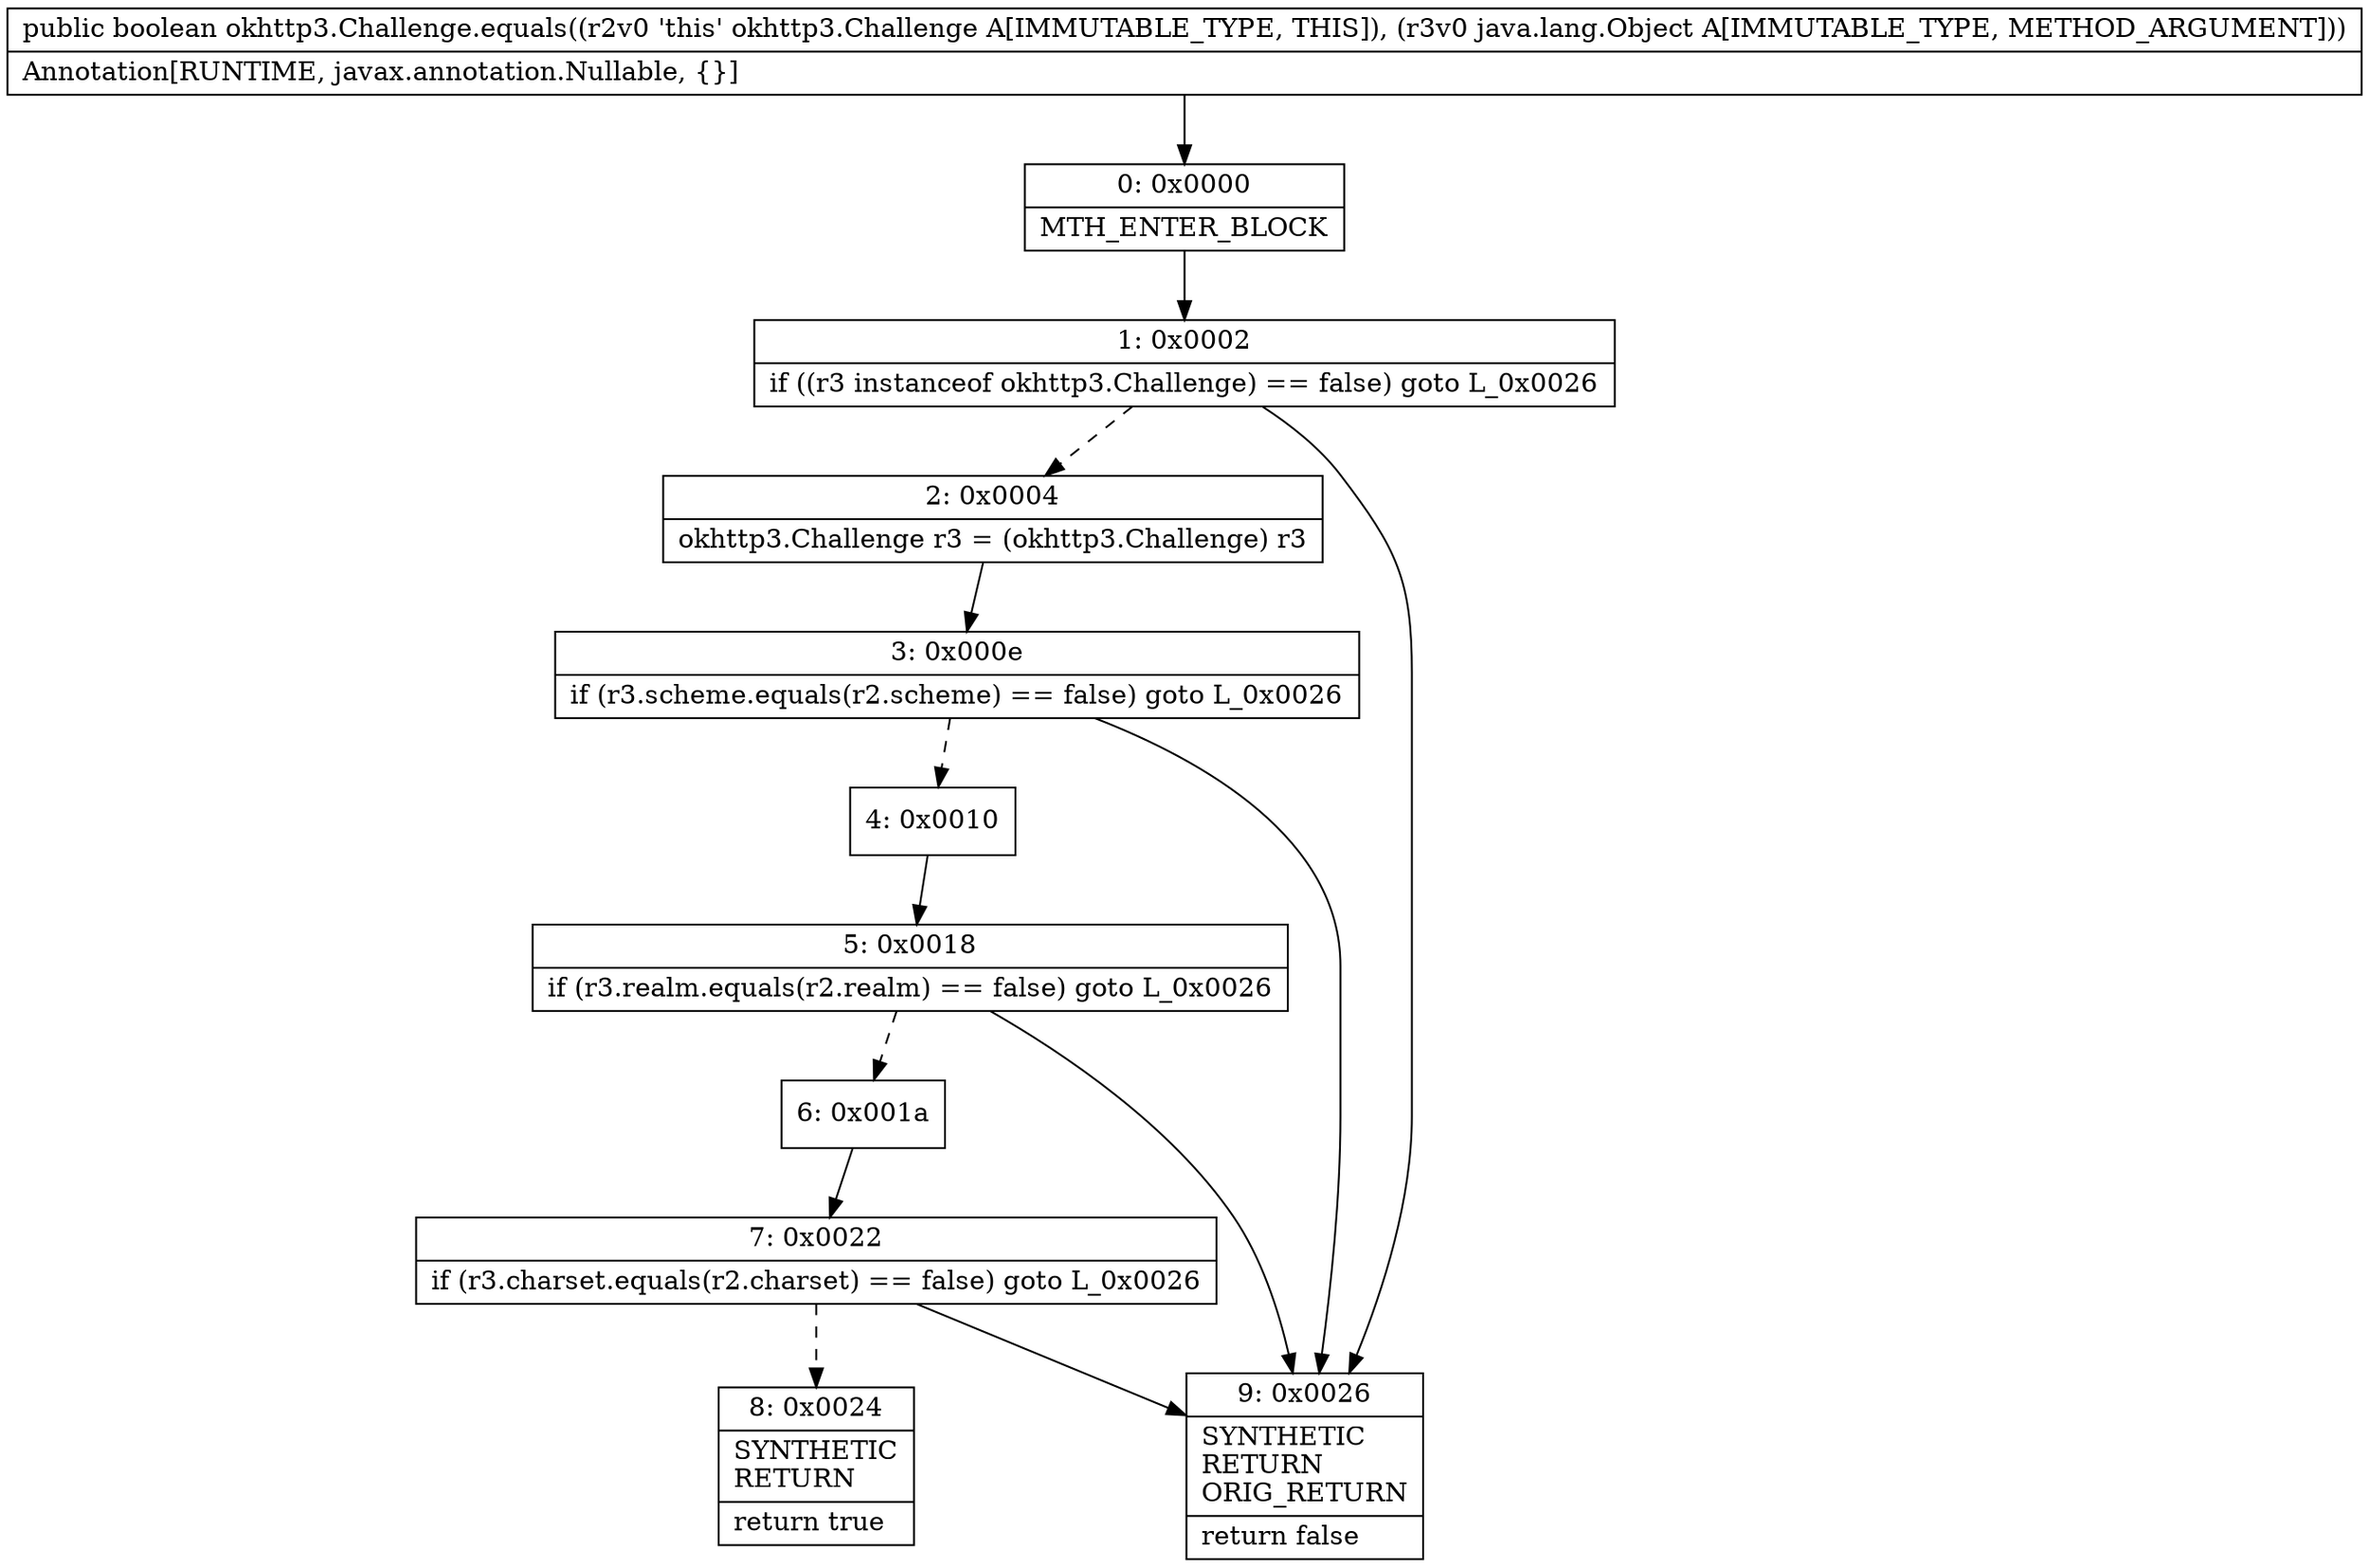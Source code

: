 digraph "CFG forokhttp3.Challenge.equals(Ljava\/lang\/Object;)Z" {
Node_0 [shape=record,label="{0\:\ 0x0000|MTH_ENTER_BLOCK\l}"];
Node_1 [shape=record,label="{1\:\ 0x0002|if ((r3 instanceof okhttp3.Challenge) == false) goto L_0x0026\l}"];
Node_2 [shape=record,label="{2\:\ 0x0004|okhttp3.Challenge r3 = (okhttp3.Challenge) r3\l}"];
Node_3 [shape=record,label="{3\:\ 0x000e|if (r3.scheme.equals(r2.scheme) == false) goto L_0x0026\l}"];
Node_4 [shape=record,label="{4\:\ 0x0010}"];
Node_5 [shape=record,label="{5\:\ 0x0018|if (r3.realm.equals(r2.realm) == false) goto L_0x0026\l}"];
Node_6 [shape=record,label="{6\:\ 0x001a}"];
Node_7 [shape=record,label="{7\:\ 0x0022|if (r3.charset.equals(r2.charset) == false) goto L_0x0026\l}"];
Node_8 [shape=record,label="{8\:\ 0x0024|SYNTHETIC\lRETURN\l|return true\l}"];
Node_9 [shape=record,label="{9\:\ 0x0026|SYNTHETIC\lRETURN\lORIG_RETURN\l|return false\l}"];
MethodNode[shape=record,label="{public boolean okhttp3.Challenge.equals((r2v0 'this' okhttp3.Challenge A[IMMUTABLE_TYPE, THIS]), (r3v0 java.lang.Object A[IMMUTABLE_TYPE, METHOD_ARGUMENT]))  | Annotation[RUNTIME, javax.annotation.Nullable, \{\}]\l}"];
MethodNode -> Node_0;
Node_0 -> Node_1;
Node_1 -> Node_2[style=dashed];
Node_1 -> Node_9;
Node_2 -> Node_3;
Node_3 -> Node_4[style=dashed];
Node_3 -> Node_9;
Node_4 -> Node_5;
Node_5 -> Node_6[style=dashed];
Node_5 -> Node_9;
Node_6 -> Node_7;
Node_7 -> Node_8[style=dashed];
Node_7 -> Node_9;
}


